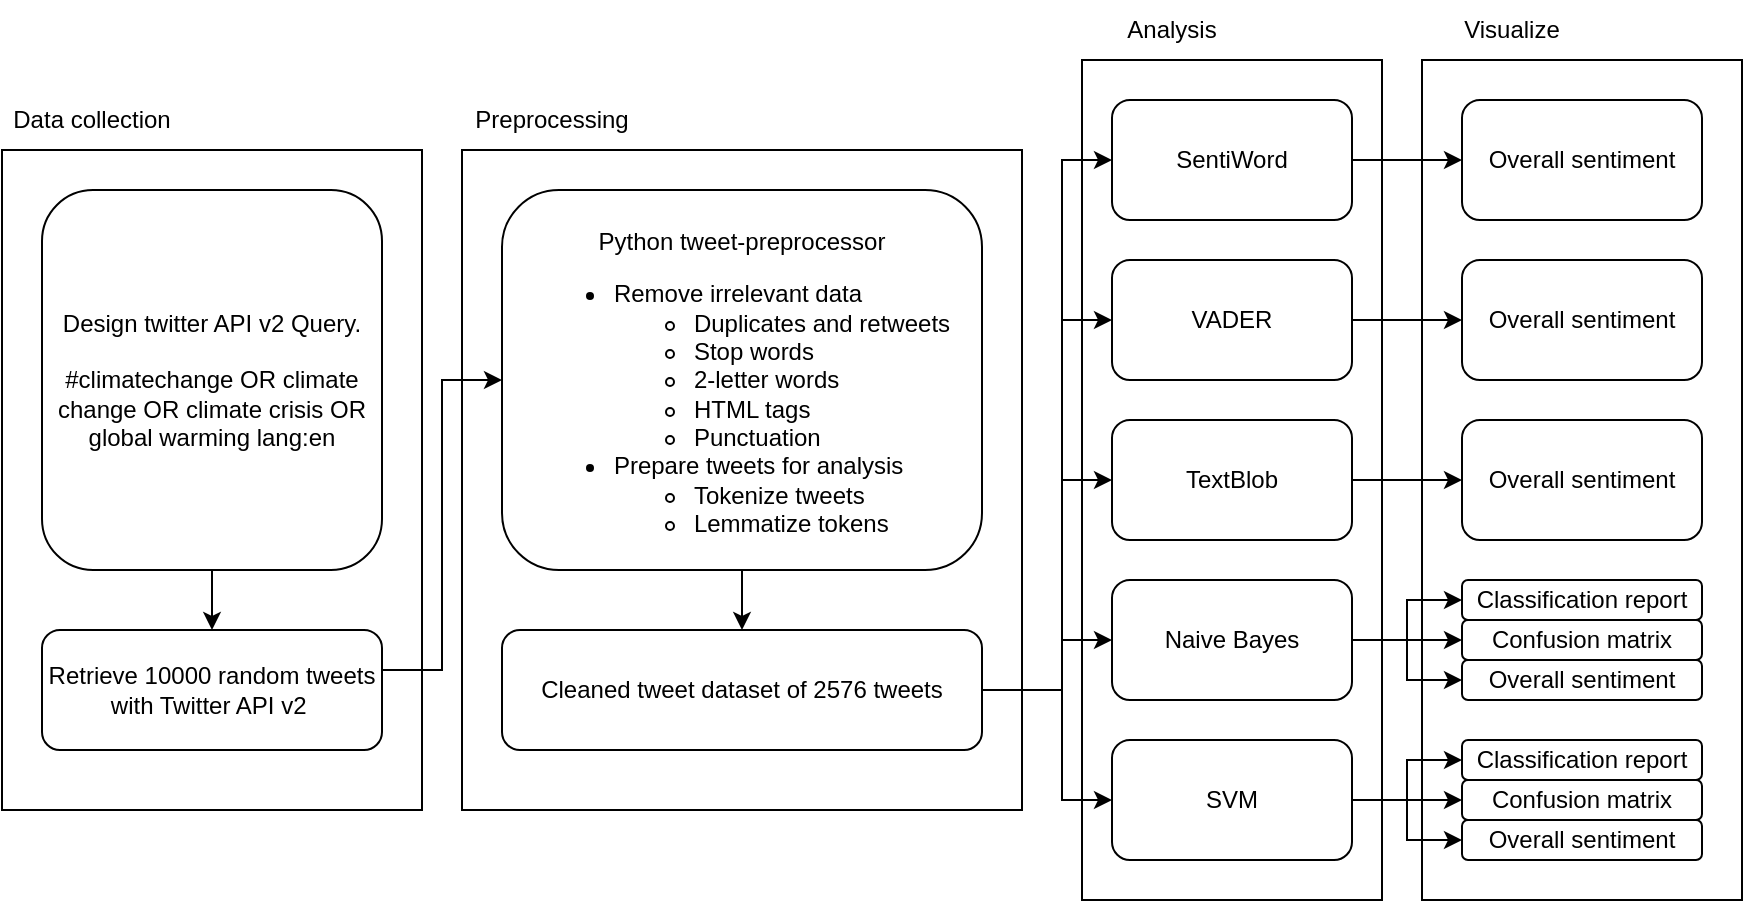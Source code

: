 <mxfile version="21.1.1" type="github">
  <diagram name="Page-1" id="fVHZ1sfxp8ctlBkrv8Ka">
    <mxGraphModel dx="1195" dy="768" grid="1" gridSize="10" guides="1" tooltips="1" connect="1" arrows="1" fold="1" page="1" pageScale="1" pageWidth="850" pageHeight="1100" math="0" shadow="0">
      <root>
        <mxCell id="0" />
        <mxCell id="1" parent="0" />
        <mxCell id="l-WF6bqJPQUPalL6s6D7-11" value="" style="rounded=0;whiteSpace=wrap;html=1;" vertex="1" parent="1">
          <mxGeometry x="550" y="30" width="150" height="420" as="geometry" />
        </mxCell>
        <mxCell id="l-WF6bqJPQUPalL6s6D7-10" value="" style="rounded=0;whiteSpace=wrap;html=1;" vertex="1" parent="1">
          <mxGeometry x="240" y="75" width="280" height="330" as="geometry" />
        </mxCell>
        <mxCell id="l-WF6bqJPQUPalL6s6D7-9" value="" style="rounded=0;whiteSpace=wrap;html=1;" vertex="1" parent="1">
          <mxGeometry x="720" y="30" width="160" height="420" as="geometry" />
        </mxCell>
        <mxCell id="l-WF6bqJPQUPalL6s6D7-8" value="" style="rounded=0;whiteSpace=wrap;html=1;" vertex="1" parent="1">
          <mxGeometry x="10" y="75" width="210" height="330" as="geometry" />
        </mxCell>
        <mxCell id="l-WF6bqJPQUPalL6s6D7-2" style="edgeStyle=orthogonalEdgeStyle;rounded=0;orthogonalLoop=1;jettySize=auto;html=1;exitX=1;exitY=0.5;exitDx=0;exitDy=0;" edge="1" parent="1" source="x4eMJo4EBV7eQhnRsea5-1" target="x4eMJo4EBV7eQhnRsea5-3">
          <mxGeometry relative="1" as="geometry">
            <Array as="points">
              <mxPoint x="230" y="335" />
              <mxPoint x="230" y="190" />
            </Array>
          </mxGeometry>
        </mxCell>
        <mxCell id="x4eMJo4EBV7eQhnRsea5-1" value="Retrieve 10000 random tweets with Twitter API v2&amp;nbsp;" style="rounded=1;whiteSpace=wrap;html=1;align=center;" parent="1" vertex="1">
          <mxGeometry x="30" y="315" width="170" height="60" as="geometry" />
        </mxCell>
        <mxCell id="l-WF6bqJPQUPalL6s6D7-15" style="edgeStyle=orthogonalEdgeStyle;rounded=0;orthogonalLoop=1;jettySize=auto;html=1;exitX=0.5;exitY=1;exitDx=0;exitDy=0;entryX=0.5;entryY=0;entryDx=0;entryDy=0;" edge="1" parent="1" source="x4eMJo4EBV7eQhnRsea5-3" target="l-WF6bqJPQUPalL6s6D7-1">
          <mxGeometry relative="1" as="geometry" />
        </mxCell>
        <mxCell id="x4eMJo4EBV7eQhnRsea5-3" value="&lt;div style=&quot;&quot;&gt;&lt;br&gt;&lt;/div&gt;&lt;div style=&quot;&quot;&gt;Python tweet-preprocessor&lt;br&gt;&lt;/div&gt;&lt;ul&gt;&lt;li style=&quot;text-align: left;&quot;&gt;Remove irrelevant data&lt;/li&gt;&lt;ul&gt;&lt;li style=&quot;text-align: left;&quot;&gt;Duplicates and retweets&lt;/li&gt;&lt;li style=&quot;text-align: left;&quot;&gt;Stop words&lt;/li&gt;&lt;li style=&quot;text-align: left;&quot;&gt;2-letter words&lt;/li&gt;&lt;li style=&quot;text-align: left;&quot;&gt;HTML tags&lt;/li&gt;&lt;li style=&quot;text-align: left;&quot;&gt;Punctuation&lt;/li&gt;&lt;/ul&gt;&lt;li style=&quot;text-align: left;&quot;&gt;Prepare tweets for analysis&lt;/li&gt;&lt;ul&gt;&lt;li style=&quot;text-align: left;&quot;&gt;Tokenize tweets&lt;/li&gt;&lt;li style=&quot;text-align: left;&quot;&gt;Lemmatize tokens&lt;/li&gt;&lt;/ul&gt;&lt;/ul&gt;" style="rounded=1;whiteSpace=wrap;html=1;align=center;" parent="1" vertex="1">
          <mxGeometry x="260" y="95" width="240" height="190" as="geometry" />
        </mxCell>
        <mxCell id="l-WF6bqJPQUPalL6s6D7-3" style="edgeStyle=orthogonalEdgeStyle;rounded=0;orthogonalLoop=1;jettySize=auto;html=1;" edge="1" parent="1" source="x4eMJo4EBV7eQhnRsea5-6" target="x4eMJo4EBV7eQhnRsea5-1">
          <mxGeometry relative="1" as="geometry" />
        </mxCell>
        <mxCell id="x4eMJo4EBV7eQhnRsea5-6" value="Design twitter API v2 Query.&lt;br&gt;&lt;br&gt;#climatechange OR climate change OR climate crisis OR global warming lang:en" style="rounded=1;whiteSpace=wrap;html=1;" parent="1" vertex="1">
          <mxGeometry x="30" y="95" width="170" height="190" as="geometry" />
        </mxCell>
        <mxCell id="l-WF6bqJPQUPalL6s6D7-17" style="edgeStyle=orthogonalEdgeStyle;rounded=0;orthogonalLoop=1;jettySize=auto;html=1;exitX=1;exitY=0.5;exitDx=0;exitDy=0;entryX=0;entryY=0.5;entryDx=0;entryDy=0;" edge="1" parent="1" source="l-WF6bqJPQUPalL6s6D7-1" target="l-WF6bqJPQUPalL6s6D7-7">
          <mxGeometry relative="1" as="geometry">
            <Array as="points">
              <mxPoint x="540" y="345" />
              <mxPoint x="540" y="80" />
            </Array>
          </mxGeometry>
        </mxCell>
        <mxCell id="l-WF6bqJPQUPalL6s6D7-18" style="edgeStyle=orthogonalEdgeStyle;rounded=0;orthogonalLoop=1;jettySize=auto;html=1;exitX=1;exitY=0.5;exitDx=0;exitDy=0;entryX=0;entryY=0.5;entryDx=0;entryDy=0;" edge="1" parent="1" source="l-WF6bqJPQUPalL6s6D7-1" target="l-WF6bqJPQUPalL6s6D7-13">
          <mxGeometry relative="1" as="geometry">
            <Array as="points">
              <mxPoint x="540" y="345" />
              <mxPoint x="540" y="160" />
            </Array>
          </mxGeometry>
        </mxCell>
        <mxCell id="l-WF6bqJPQUPalL6s6D7-19" style="edgeStyle=orthogonalEdgeStyle;rounded=0;orthogonalLoop=1;jettySize=auto;html=1;exitX=1;exitY=0.5;exitDx=0;exitDy=0;entryX=0;entryY=0.5;entryDx=0;entryDy=0;" edge="1" parent="1" source="l-WF6bqJPQUPalL6s6D7-1" target="l-WF6bqJPQUPalL6s6D7-12">
          <mxGeometry relative="1" as="geometry">
            <Array as="points">
              <mxPoint x="540" y="345" />
              <mxPoint x="540" y="240" />
            </Array>
          </mxGeometry>
        </mxCell>
        <mxCell id="l-WF6bqJPQUPalL6s6D7-20" style="edgeStyle=orthogonalEdgeStyle;rounded=0;orthogonalLoop=1;jettySize=auto;html=1;exitX=1;exitY=0.5;exitDx=0;exitDy=0;" edge="1" parent="1" source="l-WF6bqJPQUPalL6s6D7-1" target="l-WF6bqJPQUPalL6s6D7-6">
          <mxGeometry relative="1" as="geometry">
            <Array as="points">
              <mxPoint x="540" y="345" />
              <mxPoint x="540" y="320" />
            </Array>
          </mxGeometry>
        </mxCell>
        <mxCell id="l-WF6bqJPQUPalL6s6D7-21" style="edgeStyle=orthogonalEdgeStyle;rounded=0;orthogonalLoop=1;jettySize=auto;html=1;exitX=1;exitY=0.5;exitDx=0;exitDy=0;entryX=0;entryY=0.5;entryDx=0;entryDy=0;" edge="1" parent="1" source="l-WF6bqJPQUPalL6s6D7-1" target="l-WF6bqJPQUPalL6s6D7-5">
          <mxGeometry relative="1" as="geometry">
            <Array as="points">
              <mxPoint x="540" y="345" />
              <mxPoint x="540" y="400" />
            </Array>
          </mxGeometry>
        </mxCell>
        <mxCell id="l-WF6bqJPQUPalL6s6D7-1" value="Cleaned tweet dataset of 2576 tweets" style="rounded=1;whiteSpace=wrap;html=1;" vertex="1" parent="1">
          <mxGeometry x="260" y="315" width="240" height="60" as="geometry" />
        </mxCell>
        <mxCell id="l-WF6bqJPQUPalL6s6D7-39" style="edgeStyle=orthogonalEdgeStyle;rounded=0;orthogonalLoop=1;jettySize=auto;html=1;exitX=1;exitY=0.5;exitDx=0;exitDy=0;" edge="1" parent="1" source="l-WF6bqJPQUPalL6s6D7-5" target="l-WF6bqJPQUPalL6s6D7-30">
          <mxGeometry relative="1" as="geometry" />
        </mxCell>
        <mxCell id="l-WF6bqJPQUPalL6s6D7-40" style="edgeStyle=orthogonalEdgeStyle;rounded=0;orthogonalLoop=1;jettySize=auto;html=1;exitX=1;exitY=0.5;exitDx=0;exitDy=0;" edge="1" parent="1" source="l-WF6bqJPQUPalL6s6D7-5" target="l-WF6bqJPQUPalL6s6D7-31">
          <mxGeometry relative="1" as="geometry" />
        </mxCell>
        <mxCell id="l-WF6bqJPQUPalL6s6D7-41" style="edgeStyle=orthogonalEdgeStyle;rounded=0;orthogonalLoop=1;jettySize=auto;html=1;exitX=1;exitY=0.5;exitDx=0;exitDy=0;" edge="1" parent="1" source="l-WF6bqJPQUPalL6s6D7-5" target="l-WF6bqJPQUPalL6s6D7-32">
          <mxGeometry relative="1" as="geometry" />
        </mxCell>
        <mxCell id="l-WF6bqJPQUPalL6s6D7-5" value="SVM" style="rounded=1;whiteSpace=wrap;html=1;" vertex="1" parent="1">
          <mxGeometry x="565" y="370" width="120" height="60" as="geometry" />
        </mxCell>
        <mxCell id="l-WF6bqJPQUPalL6s6D7-36" style="edgeStyle=orthogonalEdgeStyle;rounded=0;orthogonalLoop=1;jettySize=auto;html=1;exitX=1;exitY=0.5;exitDx=0;exitDy=0;entryX=0;entryY=0.5;entryDx=0;entryDy=0;" edge="1" parent="1" source="l-WF6bqJPQUPalL6s6D7-6" target="l-WF6bqJPQUPalL6s6D7-24">
          <mxGeometry relative="1" as="geometry" />
        </mxCell>
        <mxCell id="l-WF6bqJPQUPalL6s6D7-37" style="edgeStyle=orthogonalEdgeStyle;rounded=0;orthogonalLoop=1;jettySize=auto;html=1;exitX=1;exitY=0.5;exitDx=0;exitDy=0;entryX=0;entryY=0.5;entryDx=0;entryDy=0;" edge="1" parent="1" source="l-WF6bqJPQUPalL6s6D7-6" target="l-WF6bqJPQUPalL6s6D7-23">
          <mxGeometry relative="1" as="geometry" />
        </mxCell>
        <mxCell id="l-WF6bqJPQUPalL6s6D7-38" style="edgeStyle=orthogonalEdgeStyle;rounded=0;orthogonalLoop=1;jettySize=auto;html=1;exitX=1;exitY=0.5;exitDx=0;exitDy=0;entryX=0;entryY=0.5;entryDx=0;entryDy=0;" edge="1" parent="1" source="l-WF6bqJPQUPalL6s6D7-6" target="l-WF6bqJPQUPalL6s6D7-27">
          <mxGeometry relative="1" as="geometry" />
        </mxCell>
        <mxCell id="l-WF6bqJPQUPalL6s6D7-6" value="Naive Bayes" style="rounded=1;whiteSpace=wrap;html=1;" vertex="1" parent="1">
          <mxGeometry x="565" y="290" width="120" height="60" as="geometry" />
        </mxCell>
        <mxCell id="l-WF6bqJPQUPalL6s6D7-33" style="edgeStyle=orthogonalEdgeStyle;rounded=0;orthogonalLoop=1;jettySize=auto;html=1;exitX=1;exitY=0.5;exitDx=0;exitDy=0;" edge="1" parent="1" source="l-WF6bqJPQUPalL6s6D7-7" target="l-WF6bqJPQUPalL6s6D7-22">
          <mxGeometry relative="1" as="geometry" />
        </mxCell>
        <mxCell id="l-WF6bqJPQUPalL6s6D7-7" value="SentiWord" style="rounded=1;whiteSpace=wrap;html=1;" vertex="1" parent="1">
          <mxGeometry x="565" y="50" width="120" height="60" as="geometry" />
        </mxCell>
        <mxCell id="l-WF6bqJPQUPalL6s6D7-35" style="edgeStyle=orthogonalEdgeStyle;rounded=0;orthogonalLoop=1;jettySize=auto;html=1;exitX=1;exitY=0.5;exitDx=0;exitDy=0;" edge="1" parent="1" source="l-WF6bqJPQUPalL6s6D7-12" target="l-WF6bqJPQUPalL6s6D7-29">
          <mxGeometry relative="1" as="geometry" />
        </mxCell>
        <mxCell id="l-WF6bqJPQUPalL6s6D7-12" value="TextBlob" style="rounded=1;whiteSpace=wrap;html=1;" vertex="1" parent="1">
          <mxGeometry x="565" y="210" width="120" height="60" as="geometry" />
        </mxCell>
        <mxCell id="l-WF6bqJPQUPalL6s6D7-34" style="edgeStyle=orthogonalEdgeStyle;rounded=0;orthogonalLoop=1;jettySize=auto;html=1;exitX=1;exitY=0.5;exitDx=0;exitDy=0;" edge="1" parent="1" source="l-WF6bqJPQUPalL6s6D7-13" target="l-WF6bqJPQUPalL6s6D7-28">
          <mxGeometry relative="1" as="geometry" />
        </mxCell>
        <mxCell id="l-WF6bqJPQUPalL6s6D7-13" value="VADER" style="rounded=1;whiteSpace=wrap;html=1;" vertex="1" parent="1">
          <mxGeometry x="565" y="130" width="120" height="60" as="geometry" />
        </mxCell>
        <mxCell id="l-WF6bqJPQUPalL6s6D7-22" value="Overall sentiment" style="rounded=1;whiteSpace=wrap;html=1;" vertex="1" parent="1">
          <mxGeometry x="740" y="50" width="120" height="60" as="geometry" />
        </mxCell>
        <mxCell id="l-WF6bqJPQUPalL6s6D7-23" value="Classification report" style="rounded=1;whiteSpace=wrap;html=1;" vertex="1" parent="1">
          <mxGeometry x="740" y="290" width="120" height="20" as="geometry" />
        </mxCell>
        <mxCell id="l-WF6bqJPQUPalL6s6D7-24" value="Confusion matrix" style="rounded=1;whiteSpace=wrap;html=1;" vertex="1" parent="1">
          <mxGeometry x="740" y="310" width="120" height="20" as="geometry" />
        </mxCell>
        <mxCell id="l-WF6bqJPQUPalL6s6D7-27" value="Overall sentiment" style="rounded=1;whiteSpace=wrap;html=1;" vertex="1" parent="1">
          <mxGeometry x="740" y="330" width="120" height="20" as="geometry" />
        </mxCell>
        <mxCell id="l-WF6bqJPQUPalL6s6D7-28" value="Overall sentiment" style="rounded=1;whiteSpace=wrap;html=1;" vertex="1" parent="1">
          <mxGeometry x="740" y="130" width="120" height="60" as="geometry" />
        </mxCell>
        <mxCell id="l-WF6bqJPQUPalL6s6D7-29" value="Overall sentiment" style="rounded=1;whiteSpace=wrap;html=1;" vertex="1" parent="1">
          <mxGeometry x="740" y="210" width="120" height="60" as="geometry" />
        </mxCell>
        <mxCell id="l-WF6bqJPQUPalL6s6D7-30" value="Classification report" style="rounded=1;whiteSpace=wrap;html=1;" vertex="1" parent="1">
          <mxGeometry x="740" y="370" width="120" height="20" as="geometry" />
        </mxCell>
        <mxCell id="l-WF6bqJPQUPalL6s6D7-31" value="Confusion matrix" style="rounded=1;whiteSpace=wrap;html=1;" vertex="1" parent="1">
          <mxGeometry x="740" y="390" width="120" height="20" as="geometry" />
        </mxCell>
        <mxCell id="l-WF6bqJPQUPalL6s6D7-32" value="Overall sentiment" style="rounded=1;whiteSpace=wrap;html=1;" vertex="1" parent="1">
          <mxGeometry x="740" y="410" width="120" height="20" as="geometry" />
        </mxCell>
        <mxCell id="l-WF6bqJPQUPalL6s6D7-42" value="Data collection" style="text;html=1;strokeColor=none;fillColor=none;align=center;verticalAlign=middle;whiteSpace=wrap;rounded=0;" vertex="1" parent="1">
          <mxGeometry x="10" y="45" width="90" height="30" as="geometry" />
        </mxCell>
        <mxCell id="l-WF6bqJPQUPalL6s6D7-43" value="Preprocessing" style="text;html=1;strokeColor=none;fillColor=none;align=center;verticalAlign=middle;whiteSpace=wrap;rounded=0;" vertex="1" parent="1">
          <mxGeometry x="240" y="45" width="90" height="30" as="geometry" />
        </mxCell>
        <mxCell id="l-WF6bqJPQUPalL6s6D7-44" value="Analysis" style="text;html=1;strokeColor=none;fillColor=none;align=center;verticalAlign=middle;whiteSpace=wrap;rounded=0;" vertex="1" parent="1">
          <mxGeometry x="550" width="90" height="30" as="geometry" />
        </mxCell>
        <mxCell id="l-WF6bqJPQUPalL6s6D7-45" value="Visualize" style="text;html=1;strokeColor=none;fillColor=none;align=center;verticalAlign=middle;whiteSpace=wrap;rounded=0;" vertex="1" parent="1">
          <mxGeometry x="720" width="90" height="30" as="geometry" />
        </mxCell>
      </root>
    </mxGraphModel>
  </diagram>
</mxfile>
